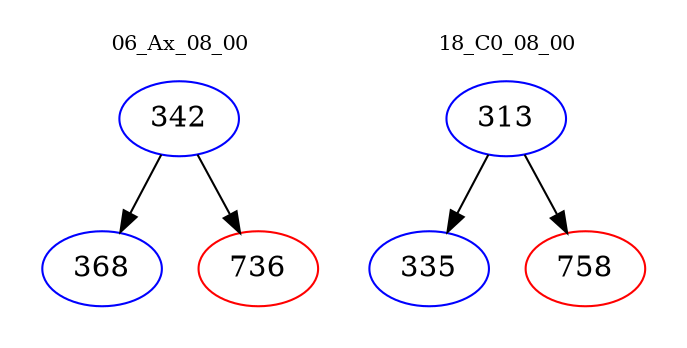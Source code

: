digraph{
subgraph cluster_0 {
color = white
label = "06_Ax_08_00";
fontsize=10;
T0_342 [label="342", color="blue"]
T0_342 -> T0_368 [color="black"]
T0_368 [label="368", color="blue"]
T0_342 -> T0_736 [color="black"]
T0_736 [label="736", color="red"]
}
subgraph cluster_1 {
color = white
label = "18_C0_08_00";
fontsize=10;
T1_313 [label="313", color="blue"]
T1_313 -> T1_335 [color="black"]
T1_335 [label="335", color="blue"]
T1_313 -> T1_758 [color="black"]
T1_758 [label="758", color="red"]
}
}
